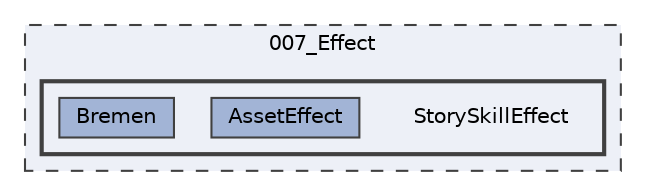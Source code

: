 digraph "007_Effect/StorySkillEffect"
{
 // LATEX_PDF_SIZE
  bgcolor="transparent";
  edge [fontname=Helvetica,fontsize=10,labelfontname=Helvetica,labelfontsize=10];
  node [fontname=Helvetica,fontsize=10,shape=box,height=0.2,width=0.4];
  compound=true
  subgraph clusterdir_09077d46667990f841492039f1612df2 {
    graph [ bgcolor="#edf0f7", pencolor="grey25", label="007_Effect", fontname=Helvetica,fontsize=10 style="filled,dashed", URL="dir_09077d46667990f841492039f1612df2.html",tooltip=""]
  subgraph clusterdir_818a772128ae43de7d64c4bfc46b8e80 {
    graph [ bgcolor="#edf0f7", pencolor="grey25", label="", fontname=Helvetica,fontsize=10 style="filled,bold", URL="dir_818a772128ae43de7d64c4bfc46b8e80.html",tooltip=""]
    dir_818a772128ae43de7d64c4bfc46b8e80 [shape=plaintext, label="StorySkillEffect"];
  dir_7ab44e09e9d7ab84f5321de50ebcc276 [label="AssetEffect", fillcolor="#a2b4d6", color="grey25", style="filled", URL="dir_7ab44e09e9d7ab84f5321de50ebcc276.html",tooltip=""];
  dir_3e4142a04506589282214e0baf66d240 [label="Bremen", fillcolor="#a2b4d6", color="grey25", style="filled", URL="dir_3e4142a04506589282214e0baf66d240.html",tooltip=""];
  }
  }
}
